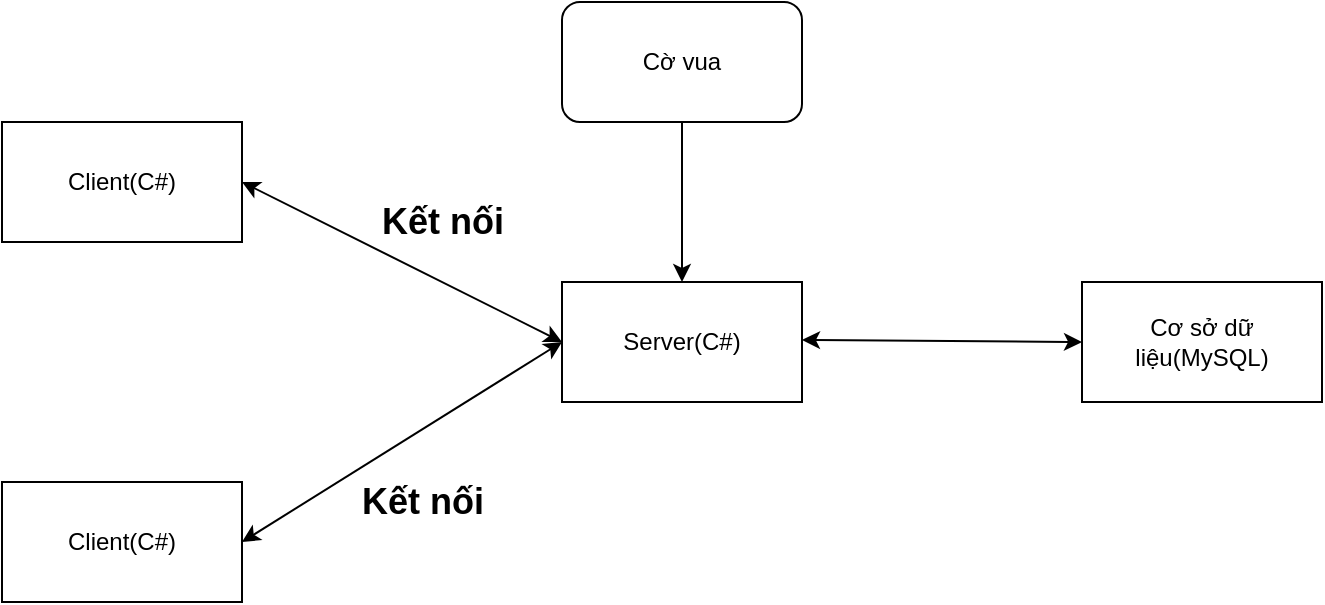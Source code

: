 <mxfile version="21.1.5" type="github" pages="4">
  <diagram name="Page-1" id="paGQzFl_TgacfaXUngNB">
    <mxGraphModel dx="1393" dy="835" grid="1" gridSize="10" guides="1" tooltips="1" connect="1" arrows="1" fold="1" page="1" pageScale="1" pageWidth="850" pageHeight="1100" math="0" shadow="0">
      <root>
        <mxCell id="0" />
        <mxCell id="1" parent="0" />
        <UserObject label="Client(C#)" link="data:page/id,paGQzFl_TgacfaXUngNB" id="jNIMLHArzXCmRMpbCymq-1">
          <mxCell style="rounded=0;whiteSpace=wrap;html=1;labelBackgroundColor=none;movable=1;resizable=1;rotatable=1;deletable=1;editable=1;locked=0;connectable=1;" parent="1" vertex="1">
            <mxGeometry x="60" y="340" width="120" height="60" as="geometry" />
          </mxCell>
        </UserObject>
        <UserObject label="Server(C#)" link="data:page/id,DWnL6w5wL1dawth7Rbg-" id="jNIMLHArzXCmRMpbCymq-2">
          <mxCell style="rounded=0;whiteSpace=wrap;html=1;movable=0;resizable=0;rotatable=0;deletable=0;editable=0;locked=1;connectable=0;" parent="1" vertex="1">
            <mxGeometry x="340" y="240" width="120" height="60" as="geometry" />
          </mxCell>
        </UserObject>
        <mxCell id="jNIMLHArzXCmRMpbCymq-7" value="" style="endArrow=classic;startArrow=classic;html=1;rounded=0;entryX=0;entryY=0.5;entryDx=0;entryDy=0;exitX=1;exitY=0.5;exitDx=0;exitDy=0;movable=0;resizable=0;rotatable=0;deletable=0;editable=0;locked=1;connectable=0;" parent="1" source="jNIMLHArzXCmRMpbCymq-1" target="jNIMLHArzXCmRMpbCymq-2" edge="1">
          <mxGeometry width="50" height="50" relative="1" as="geometry">
            <mxPoint x="230" y="300" as="sourcePoint" />
            <mxPoint x="280" y="250" as="targetPoint" />
            <Array as="points" />
          </mxGeometry>
        </mxCell>
        <mxCell id="jNIMLHArzXCmRMpbCymq-8" value="Kết nối" style="text;strokeColor=none;fillColor=none;html=1;fontSize=18;fontStyle=1;verticalAlign=middle;align=center;movable=0;resizable=0;rotatable=0;deletable=0;editable=0;locked=1;connectable=0;" parent="1" vertex="1">
          <mxGeometry x="220" y="330" width="100" height="40" as="geometry" />
        </mxCell>
        <UserObject label="Cơ sở dữ liệu(MySQL)" link="data:page/id,wb5qWrqEcB_lKVCGaq1q" id="jNIMLHArzXCmRMpbCymq-9">
          <mxCell style="rounded=0;whiteSpace=wrap;html=1;movable=0;resizable=0;rotatable=0;deletable=0;editable=0;locked=1;connectable=0;" parent="1" vertex="1">
            <mxGeometry x="600" y="240" width="120" height="60" as="geometry" />
          </mxCell>
        </UserObject>
        <mxCell id="jNIMLHArzXCmRMpbCymq-11" value="" style="endArrow=classic;startArrow=classic;html=1;rounded=0;entryX=0;entryY=0.5;entryDx=0;entryDy=0;exitX=1;exitY=0.5;exitDx=0;exitDy=0;movable=0;resizable=0;rotatable=0;deletable=0;editable=0;locked=1;connectable=0;" parent="1" target="jNIMLHArzXCmRMpbCymq-9" edge="1">
          <mxGeometry width="50" height="50" relative="1" as="geometry">
            <mxPoint x="460" y="269" as="sourcePoint" />
            <mxPoint x="640" y="269" as="targetPoint" />
            <Array as="points" />
          </mxGeometry>
        </mxCell>
        <UserObject label="Client(C#)" link="data:page/id,paGQzFl_TgacfaXUngNB" id="3XTFY3291tvihMN4Icnf-1">
          <mxCell style="rounded=0;whiteSpace=wrap;html=1;labelBackgroundColor=none;movable=1;resizable=1;rotatable=1;deletable=1;editable=1;locked=0;connectable=1;" parent="1" vertex="1">
            <mxGeometry x="60" y="160" width="120" height="60" as="geometry" />
          </mxCell>
        </UserObject>
        <mxCell id="3XTFY3291tvihMN4Icnf-5" value="" style="endArrow=classic;startArrow=classic;html=1;rounded=0;exitX=1;exitY=0.5;exitDx=0;exitDy=0;movable=0;resizable=0;rotatable=0;deletable=0;editable=0;locked=1;connectable=0;" parent="1" edge="1">
          <mxGeometry width="50" height="50" relative="1" as="geometry">
            <mxPoint x="180" y="190" as="sourcePoint" />
            <mxPoint x="340" y="270" as="targetPoint" />
            <Array as="points" />
          </mxGeometry>
        </mxCell>
        <mxCell id="3XTFY3291tvihMN4Icnf-6" value="Kết nối" style="text;strokeColor=none;fillColor=none;html=1;fontSize=18;fontStyle=1;verticalAlign=middle;align=center;movable=0;resizable=0;rotatable=0;deletable=0;editable=0;locked=1;connectable=0;" parent="1" vertex="1">
          <mxGeometry x="230" y="190" width="100" height="40" as="geometry" />
        </mxCell>
        <mxCell id="c_d7yF9qTX3Vp9UUsDTt-7" value="" style="edgeStyle=orthogonalEdgeStyle;rounded=0;orthogonalLoop=1;jettySize=auto;html=1;movable=0;resizable=0;rotatable=0;deletable=0;editable=0;locked=1;connectable=0;" parent="1" source="c_d7yF9qTX3Vp9UUsDTt-1" target="jNIMLHArzXCmRMpbCymq-2" edge="1">
          <mxGeometry relative="1" as="geometry" />
        </mxCell>
        <UserObject label="Cờ vua" link="data:page/id,D5HoMuj3uosn149JqA8Q" id="c_d7yF9qTX3Vp9UUsDTt-1">
          <mxCell style="rounded=1;whiteSpace=wrap;html=1;movable=0;resizable=0;rotatable=0;deletable=0;editable=0;locked=1;connectable=0;" parent="1" vertex="1">
            <mxGeometry x="340" y="100" width="120" height="60" as="geometry" />
          </mxCell>
        </UserObject>
      </root>
    </mxGraphModel>
  </diagram>
  <diagram id="DWnL6w5wL1dawth7Rbg-" name="Server">
    <mxGraphModel dx="1393" dy="835" grid="1" gridSize="10" guides="1" tooltips="1" connect="1" arrows="1" fold="1" page="1" pageScale="1" pageWidth="3300" pageHeight="4681" math="0" shadow="0">
      <root>
        <mxCell id="0" />
        <mxCell id="1" parent="0" />
        <mxCell id="LmWn8QrTKek6M5Rs8ROm-2" value="" style="edgeStyle=orthogonalEdgeStyle;rounded=0;orthogonalLoop=1;jettySize=auto;html=1;" parent="1" source="YhAX1nRg8OLiJ6K9KQkO-1" target="LmWn8QrTKek6M5Rs8ROm-1" edge="1">
          <mxGeometry relative="1" as="geometry" />
        </mxCell>
        <mxCell id="LmWn8QrTKek6M5Rs8ROm-6" value="" style="edgeStyle=orthogonalEdgeStyle;rounded=0;orthogonalLoop=1;jettySize=auto;html=1;" parent="1" source="YhAX1nRg8OLiJ6K9KQkO-1" target="LmWn8QrTKek6M5Rs8ROm-3" edge="1">
          <mxGeometry relative="1" as="geometry" />
        </mxCell>
        <mxCell id="BTQIR7O9Z3_4OCxKt4MY-1" style="edgeStyle=orthogonalEdgeStyle;rounded=0;orthogonalLoop=1;jettySize=auto;html=1;exitX=0.5;exitY=1;exitDx=0;exitDy=0;entryX=0.5;entryY=0;entryDx=0;entryDy=0;" parent="1" source="YhAX1nRg8OLiJ6K9KQkO-1" target="BTQIR7O9Z3_4OCxKt4MY-2" edge="1">
          <mxGeometry relative="1" as="geometry">
            <mxPoint x="500" y="320" as="targetPoint" />
          </mxGeometry>
        </mxCell>
        <mxCell id="YhAX1nRg8OLiJ6K9KQkO-1" value="&lt;font style=&quot;font-size: 20px;&quot;&gt;&lt;b&gt;Chức năng của Server&lt;br&gt;&lt;/b&gt;&lt;/font&gt;" style="rounded=0;whiteSpace=wrap;html=1;" parent="1" vertex="1">
          <mxGeometry x="400" y="40" width="200" height="60" as="geometry" />
        </mxCell>
        <mxCell id="LmWn8QrTKek6M5Rs8ROm-1" value="&lt;b&gt;Tạo kết nối TCP/IP với Client&lt;br&gt;&lt;/b&gt;" style="rounded=0;whiteSpace=wrap;html=1;" parent="1" vertex="1">
          <mxGeometry x="190" y="210" width="160" height="60" as="geometry" />
        </mxCell>
        <mxCell id="LmWn8QrTKek6M5Rs8ROm-3" value="&lt;b&gt;Kết nối với CSDL&lt;br&gt;&lt;/b&gt;" style="rounded=0;whiteSpace=wrap;html=1;" parent="1" vertex="1">
          <mxGeometry x="670" y="210" width="160" height="60" as="geometry" />
        </mxCell>
        <mxCell id="BTQIR7O9Z3_4OCxKt4MY-2" value="&lt;b&gt;Kết nối với Cờ Vua&lt;/b&gt;" style="rounded=0;whiteSpace=wrap;html=1;" parent="1" vertex="1">
          <mxGeometry x="390" y="330" width="220" height="110" as="geometry" />
        </mxCell>
      </root>
    </mxGraphModel>
  </diagram>
  <diagram id="D5HoMuj3uosn149JqA8Q" name="Cờ vua">
    <mxGraphModel dx="995" dy="596" grid="1" gridSize="10" guides="1" tooltips="1" connect="1" arrows="1" fold="1" page="1" pageScale="1" pageWidth="3300" pageHeight="4681" background="none" math="0" shadow="1">
      <root>
        <mxCell id="0" />
        <mxCell id="1" parent="0" />
        <mxCell id="n8C_h9uNXEAuygrnXdcH-1" value="&lt;span style=&quot;font-size: 16px;&quot;&gt;&lt;font style=&quot;font-size: 16px;&quot;&gt;Chess game&lt;/font&gt;&lt;/span&gt;" style="rounded=0;whiteSpace=wrap;html=1;fontSize=16;fontFamily=Times New Roman;fontStyle=1" parent="1" vertex="1">
          <mxGeometry x="1310" y="1100" width="80" height="140" as="geometry" />
        </mxCell>
        <mxCell id="YM0ZKSX0x_u6HVW8kFzE-19" value="" style="edgeStyle=orthogonalEdgeStyle;rounded=0;orthogonalLoop=1;jettySize=auto;html=1;fontSize=16;fontFamily=Times New Roman;fontStyle=1" parent="1" source="n8C_h9uNXEAuygrnXdcH-4" target="YM0ZKSX0x_u6HVW8kFzE-18" edge="1">
          <mxGeometry relative="1" as="geometry" />
        </mxCell>
        <mxCell id="_FCYl7ESxmwkOZ5TWuLh-1" style="edgeStyle=orthogonalEdgeStyle;rounded=0;orthogonalLoop=1;jettySize=auto;html=1;entryX=0.5;entryY=1;entryDx=0;entryDy=0;exitX=0;exitY=0.5;exitDx=0;exitDy=0;" edge="1" parent="1" source="n8C_h9uNXEAuygrnXdcH-4" target="L9k_0i_xRcJFpXMrRdbP-5">
          <mxGeometry relative="1" as="geometry">
            <mxPoint x="2231" y="650" as="targetPoint" />
            <mxPoint x="2220" y="450" as="sourcePoint" />
            <Array as="points">
              <mxPoint x="2115" y="640" />
            </Array>
          </mxGeometry>
        </mxCell>
        <mxCell id="_FCYl7ESxmwkOZ5TWuLh-12" style="edgeStyle=orthogonalEdgeStyle;rounded=0;orthogonalLoop=1;jettySize=auto;html=1;exitX=0;exitY=0.5;exitDx=0;exitDy=0;entryX=0.5;entryY=1;entryDx=0;entryDy=0;" edge="1" parent="1" source="n8C_h9uNXEAuygrnXdcH-4" target="_FCYl7ESxmwkOZ5TWuLh-10">
          <mxGeometry relative="1" as="geometry" />
        </mxCell>
        <mxCell id="n8C_h9uNXEAuygrnXdcH-4" value="Thông tin người chơi" style="rounded=0;whiteSpace=wrap;html=1;direction=south;fontSize=16;fontFamily=Times New Roman;fontStyle=1" parent="1" vertex="1">
          <mxGeometry x="2085" y="835" width="60" height="120" as="geometry" />
        </mxCell>
        <mxCell id="YM0ZKSX0x_u6HVW8kFzE-21" value="" style="edgeStyle=orthogonalEdgeStyle;rounded=0;orthogonalLoop=1;jettySize=auto;html=1;fontSize=16;fontFamily=Times New Roman;fontStyle=1" parent="1" source="n8C_h9uNXEAuygrnXdcH-5" target="YM0ZKSX0x_u6HVW8kFzE-20" edge="1">
          <mxGeometry relative="1" as="geometry" />
        </mxCell>
        <mxCell id="n8C_h9uNXEAuygrnXdcH-5" value="Xếp hạng" style="rounded=0;whiteSpace=wrap;html=1;direction=south;fontSize=16;fontFamily=Times New Roman;fontStyle=1" parent="1" vertex="1">
          <mxGeometry x="2085" y="1030" width="60" height="120" as="geometry" />
        </mxCell>
        <mxCell id="YM0ZKSX0x_u6HVW8kFzE-23" value="" style="edgeStyle=orthogonalEdgeStyle;rounded=0;orthogonalLoop=1;jettySize=auto;html=1;fontSize=16;fontFamily=Times New Roman;fontStyle=1" parent="1" source="n8C_h9uNXEAuygrnXdcH-6" target="YM0ZKSX0x_u6HVW8kFzE-22" edge="1">
          <mxGeometry relative="1" as="geometry" />
        </mxCell>
        <mxCell id="n8C_h9uNXEAuygrnXdcH-6" value="Chơi với Máy" style="rounded=0;whiteSpace=wrap;html=1;direction=south;fontSize=16;fontFamily=Times New Roman;fontStyle=1" parent="1" vertex="1">
          <mxGeometry x="2085" y="1210" width="60" height="120" as="geometry" />
        </mxCell>
        <mxCell id="ujrWsLj8YTmfWZrsK14y-4" style="edgeStyle=orthogonalEdgeStyle;rounded=0;orthogonalLoop=1;jettySize=auto;html=1;exitX=0.5;exitY=0;exitDx=0;exitDy=0;entryX=0;entryY=0.5;entryDx=0;entryDy=0;" parent="1" source="n8C_h9uNXEAuygrnXdcH-7" target="L9k_0i_xRcJFpXMrRdbP-2" edge="1">
          <mxGeometry relative="1" as="geometry" />
        </mxCell>
        <mxCell id="ujrWsLj8YTmfWZrsK14y-5" style="edgeStyle=orthogonalEdgeStyle;rounded=0;orthogonalLoop=1;jettySize=auto;html=1;exitX=0.5;exitY=0;exitDx=0;exitDy=0;entryX=0;entryY=0.5;entryDx=0;entryDy=0;" parent="1" source="n8C_h9uNXEAuygrnXdcH-7" target="ujrWsLj8YTmfWZrsK14y-1" edge="1">
          <mxGeometry relative="1" as="geometry" />
        </mxCell>
        <mxCell id="ujrWsLj8YTmfWZrsK14y-6" style="edgeStyle=orthogonalEdgeStyle;rounded=0;orthogonalLoop=1;jettySize=auto;html=1;exitX=0.5;exitY=0;exitDx=0;exitDy=0;entryX=0;entryY=0.5;entryDx=0;entryDy=0;" parent="1" source="n8C_h9uNXEAuygrnXdcH-7" target="UQFkvLpH3qj9v4HmwBqS-1" edge="1">
          <mxGeometry relative="1" as="geometry" />
        </mxCell>
        <mxCell id="n8C_h9uNXEAuygrnXdcH-7" value="Chơi với Người" style="rounded=0;whiteSpace=wrap;html=1;direction=south;fontSize=16;fontFamily=Times New Roman;fontStyle=1" parent="1" vertex="1">
          <mxGeometry x="2085" y="1400" width="55" height="120" as="geometry" />
        </mxCell>
        <mxCell id="n8C_h9uNXEAuygrnXdcH-16" value="" style="edgeStyle=segmentEdgeStyle;endArrow=classic;html=1;curved=0;rounded=0;endSize=8;startSize=8;entryX=0.5;entryY=1;entryDx=0;entryDy=0;fontSize=16;fontFamily=Times New Roman;fontStyle=1" parent="1" target="n8C_h9uNXEAuygrnXdcH-6" edge="1">
          <mxGeometry width="50" height="50" relative="1" as="geometry">
            <mxPoint x="2005" y="1190" as="sourcePoint" />
            <mxPoint x="2065" y="1270" as="targetPoint" />
            <Array as="points">
              <mxPoint x="2005" y="1270" />
            </Array>
          </mxGeometry>
        </mxCell>
        <mxCell id="n8C_h9uNXEAuygrnXdcH-17" value="" style="edgeStyle=segmentEdgeStyle;endArrow=classic;html=1;curved=0;rounded=0;endSize=8;startSize=8;entryX=0.5;entryY=1;entryDx=0;entryDy=0;fontSize=16;fontFamily=Times New Roman;fontStyle=1" parent="1" target="n8C_h9uNXEAuygrnXdcH-7" edge="1">
          <mxGeometry width="50" height="50" relative="1" as="geometry">
            <mxPoint x="2005" y="1270" as="sourcePoint" />
            <mxPoint x="2015" y="1460" as="targetPoint" />
            <Array as="points">
              <mxPoint x="2005" y="1340" />
              <mxPoint x="2005" y="1450" />
            </Array>
          </mxGeometry>
        </mxCell>
        <mxCell id="n8C_h9uNXEAuygrnXdcH-18" value="" style="edgeStyle=segmentEdgeStyle;endArrow=classic;html=1;curved=0;rounded=0;endSize=8;startSize=8;entryX=0.5;entryY=1;entryDx=0;entryDy=0;fontSize=16;fontFamily=Times New Roman;fontStyle=1" parent="1" target="n8C_h9uNXEAuygrnXdcH-4" edge="1">
          <mxGeometry width="50" height="50" relative="1" as="geometry">
            <mxPoint x="2005" y="1100" as="sourcePoint" />
            <mxPoint x="2070" y="800" as="targetPoint" />
            <Array as="points">
              <mxPoint x="2005" y="895" />
            </Array>
          </mxGeometry>
        </mxCell>
        <mxCell id="YM0ZKSX0x_u6HVW8kFzE-12" value="" style="edgeStyle=orthogonalEdgeStyle;rounded=0;orthogonalLoop=1;jettySize=auto;html=1;fontSize=16;fontFamily=Times New Roman;fontStyle=1" parent="1" source="YM0ZKSX0x_u6HVW8kFzE-1" target="YM0ZKSX0x_u6HVW8kFzE-11" edge="1">
          <mxGeometry relative="1" as="geometry" />
        </mxCell>
        <mxCell id="YM0ZKSX0x_u6HVW8kFzE-1" value="Đăng nhập" style="rounded=0;whiteSpace=wrap;html=1;direction=south;fontSize=16;fontFamily=Times New Roman;fontStyle=1" parent="1" vertex="1">
          <mxGeometry x="1500" y="1210" width="60" height="120" as="geometry" />
        </mxCell>
        <mxCell id="L9k_0i_xRcJFpXMrRdbP-10" style="edgeStyle=orthogonalEdgeStyle;rounded=0;orthogonalLoop=1;jettySize=auto;html=1;exitX=0.5;exitY=0;exitDx=0;exitDy=0;entryX=0.5;entryY=1;entryDx=0;entryDy=0;fontSize=16;fontFamily=Times New Roman;fontStyle=1" parent="1" source="YM0ZKSX0x_u6HVW8kFzE-2" target="YM0ZKSX0x_u6HVW8kFzE-5" edge="1">
          <mxGeometry relative="1" as="geometry" />
        </mxCell>
        <mxCell id="YM0ZKSX0x_u6HVW8kFzE-2" value="Đăng ký" style="rounded=0;whiteSpace=wrap;html=1;direction=south;fontSize=16;fontFamily=Times New Roman;fontStyle=1" parent="1" vertex="1">
          <mxGeometry x="1500" y="980" width="60" height="120" as="geometry" />
        </mxCell>
        <mxCell id="YM0ZKSX0x_u6HVW8kFzE-3" value="" style="endArrow=classic;html=1;rounded=0;exitX=1;exitY=0.5;exitDx=0;exitDy=0;entryX=0.5;entryY=1;entryDx=0;entryDy=0;fontSize=16;fontFamily=Times New Roman;fontStyle=1" parent="1" source="n8C_h9uNXEAuygrnXdcH-1" target="YM0ZKSX0x_u6HVW8kFzE-2" edge="1">
          <mxGeometry width="50" height="50" relative="1" as="geometry">
            <mxPoint x="1430" y="1170" as="sourcePoint" />
            <mxPoint x="1480" y="1120" as="targetPoint" />
          </mxGeometry>
        </mxCell>
        <mxCell id="YM0ZKSX0x_u6HVW8kFzE-4" value="" style="endArrow=classic;html=1;rounded=0;entryX=0.5;entryY=1;entryDx=0;entryDy=0;exitX=1;exitY=0.5;exitDx=0;exitDy=0;fontSize=16;fontFamily=Times New Roman;fontStyle=1" parent="1" source="n8C_h9uNXEAuygrnXdcH-1" target="YM0ZKSX0x_u6HVW8kFzE-1" edge="1">
          <mxGeometry width="50" height="50" relative="1" as="geometry">
            <mxPoint x="1430" y="1180" as="sourcePoint" />
            <mxPoint x="1480" y="1130" as="targetPoint" />
          </mxGeometry>
        </mxCell>
        <mxCell id="YM0ZKSX0x_u6HVW8kFzE-5" value="Tạo và lưu thông tin người chơi vào cơ sở dữ liệu" style="rounded=0;whiteSpace=wrap;html=1;direction=south;fontSize=16;fontFamily=Times New Roman;fontStyle=1" parent="1" vertex="1">
          <mxGeometry x="1630" y="950" width="60" height="180" as="geometry" />
        </mxCell>
        <mxCell id="YM0ZKSX0x_u6HVW8kFzE-14" value="" style="edgeStyle=orthogonalEdgeStyle;rounded=0;orthogonalLoop=1;jettySize=auto;html=1;fontSize=16;fontFamily=Times New Roman;fontStyle=1" parent="1" source="YM0ZKSX0x_u6HVW8kFzE-11" target="n8C_h9uNXEAuygrnXdcH-6" edge="1">
          <mxGeometry relative="1" as="geometry" />
        </mxCell>
        <mxCell id="YM0ZKSX0x_u6HVW8kFzE-11" value="&lt;font style=&quot;font-size: 16px;&quot;&gt;Main Menu&lt;/font&gt;" style="whiteSpace=wrap;html=1;rounded=0;fontSize=16;fontFamily=Times New Roman;fontStyle=1" parent="1" vertex="1">
          <mxGeometry x="1860" y="1240" width="120" height="60" as="geometry" />
        </mxCell>
        <mxCell id="YM0ZKSX0x_u6HVW8kFzE-13" value="Đăng xuất" style="rounded=0;whiteSpace=wrap;html=1;direction=south;fontSize=16;fontFamily=Times New Roman;fontStyle=1" parent="1" vertex="1">
          <mxGeometry x="2080" y="1569.17" width="60" height="120" as="geometry" />
        </mxCell>
        <mxCell id="YM0ZKSX0x_u6HVW8kFzE-16" value="" style="edgeStyle=segmentEdgeStyle;endArrow=classic;html=1;curved=0;rounded=0;endSize=8;startSize=8;entryX=0.5;entryY=1;entryDx=0;entryDy=0;fontSize=16;fontFamily=Times New Roman;fontStyle=1" parent="1" target="n8C_h9uNXEAuygrnXdcH-5" edge="1">
          <mxGeometry width="50" height="50" relative="1" as="geometry">
            <mxPoint x="2005" y="1190" as="sourcePoint" />
            <mxPoint x="2075" y="1110" as="targetPoint" />
            <Array as="points">
              <mxPoint x="2005" y="1090" />
            </Array>
          </mxGeometry>
        </mxCell>
        <mxCell id="YM0ZKSX0x_u6HVW8kFzE-17" value="" style="edgeStyle=segmentEdgeStyle;endArrow=classic;html=1;curved=0;rounded=0;endSize=8;startSize=8;entryX=0.5;entryY=1;entryDx=0;entryDy=0;fontSize=16;fontFamily=Times New Roman;fontStyle=1" parent="1" target="YM0ZKSX0x_u6HVW8kFzE-13" edge="1">
          <mxGeometry width="50" height="50" relative="1" as="geometry">
            <mxPoint x="2005" y="1450" as="sourcePoint" />
            <mxPoint x="2055" y="1540" as="targetPoint" />
            <Array as="points">
              <mxPoint x="2005" y="1629" />
            </Array>
          </mxGeometry>
        </mxCell>
        <mxCell id="YM0ZKSX0x_u6HVW8kFzE-50" style="edgeStyle=orthogonalEdgeStyle;rounded=0;orthogonalLoop=1;jettySize=auto;html=1;exitX=0.5;exitY=0;exitDx=0;exitDy=0;entryX=0;entryY=0.75;entryDx=0;entryDy=0;fontSize=16;fontFamily=Times New Roman;fontStyle=1" parent="1" source="YM0ZKSX0x_u6HVW8kFzE-18" target="YM0ZKSX0x_u6HVW8kFzE-47" edge="1">
          <mxGeometry relative="1" as="geometry" />
        </mxCell>
        <mxCell id="YM0ZKSX0x_u6HVW8kFzE-51" style="edgeStyle=orthogonalEdgeStyle;rounded=0;orthogonalLoop=1;jettySize=auto;html=1;exitX=0.5;exitY=0;exitDx=0;exitDy=0;entryX=0;entryY=0.5;entryDx=0;entryDy=0;fontSize=16;fontFamily=Times New Roman;fontStyle=1" parent="1" source="YM0ZKSX0x_u6HVW8kFzE-18" target="YM0ZKSX0x_u6HVW8kFzE-44" edge="1">
          <mxGeometry relative="1" as="geometry" />
        </mxCell>
        <mxCell id="YM0ZKSX0x_u6HVW8kFzE-52" style="edgeStyle=orthogonalEdgeStyle;rounded=0;orthogonalLoop=1;jettySize=auto;html=1;exitX=0.5;exitY=0;exitDx=0;exitDy=0;entryX=0;entryY=0.5;entryDx=0;entryDy=0;fontSize=16;fontFamily=Times New Roman;fontStyle=1" parent="1" source="YM0ZKSX0x_u6HVW8kFzE-18" target="YM0ZKSX0x_u6HVW8kFzE-45" edge="1">
          <mxGeometry relative="1" as="geometry" />
        </mxCell>
        <mxCell id="YM0ZKSX0x_u6HVW8kFzE-53" style="edgeStyle=orthogonalEdgeStyle;rounded=0;orthogonalLoop=1;jettySize=auto;html=1;exitX=0.5;exitY=0;exitDx=0;exitDy=0;entryX=0;entryY=0.5;entryDx=0;entryDy=0;fontSize=16;fontFamily=Times New Roman;fontStyle=1" parent="1" source="YM0ZKSX0x_u6HVW8kFzE-18" target="YM0ZKSX0x_u6HVW8kFzE-48" edge="1">
          <mxGeometry relative="1" as="geometry" />
        </mxCell>
        <mxCell id="YM0ZKSX0x_u6HVW8kFzE-18" value="Truy vấn các thông số của người chơi và hiển thị" style="rounded=0;whiteSpace=wrap;html=1;direction=south;fontSize=16;fontFamily=Times New Roman;fontStyle=1" parent="1" vertex="1">
          <mxGeometry x="2225" y="825" width="60" height="140" as="geometry" />
        </mxCell>
        <mxCell id="YM0ZKSX0x_u6HVW8kFzE-20" value="Xem bảng xếp hạng của các Player trong Server" style="rounded=0;whiteSpace=wrap;html=1;direction=south;fontSize=16;fontFamily=Times New Roman;fontStyle=1" parent="1" vertex="1">
          <mxGeometry x="2225" y="1015" width="55" height="150" as="geometry" />
        </mxCell>
        <mxCell id="YM0ZKSX0x_u6HVW8kFzE-34" value="" style="edgeStyle=orthogonalEdgeStyle;rounded=0;orthogonalLoop=1;jettySize=auto;html=1;fontSize=16;fontFamily=Times New Roman;fontStyle=1" parent="1" source="YM0ZKSX0x_u6HVW8kFzE-22" target="YM0ZKSX0x_u6HVW8kFzE-29" edge="1">
          <mxGeometry relative="1" as="geometry" />
        </mxCell>
        <mxCell id="YM0ZKSX0x_u6HVW8kFzE-22" value="Lựa chọn độ khó của Máy" style="rounded=0;whiteSpace=wrap;html=1;direction=south;fontSize=16;fontFamily=Times New Roman;fontStyle=1" parent="1" vertex="1">
          <mxGeometry x="2225" y="1210" width="60" height="120" as="geometry" />
        </mxCell>
        <mxCell id="YM0ZKSX0x_u6HVW8kFzE-38" value="" style="edgeStyle=orthogonalEdgeStyle;rounded=0;orthogonalLoop=1;jettySize=auto;html=1;fontSize=16;fontFamily=Times New Roman;fontStyle=1" parent="1" source="YM0ZKSX0x_u6HVW8kFzE-26" target="YM0ZKSX0x_u6HVW8kFzE-37" edge="1">
          <mxGeometry relative="1" as="geometry" />
        </mxCell>
        <mxCell id="YM0ZKSX0x_u6HVW8kFzE-26" value="Dễ" style="rounded=0;whiteSpace=wrap;html=1;direction=south;fontSize=16;fontFamily=Times New Roman;fontStyle=1" parent="1" vertex="1">
          <mxGeometry x="2455" y="1170" width="60" height="50" as="geometry" />
        </mxCell>
        <mxCell id="YM0ZKSX0x_u6HVW8kFzE-41" value="" style="edgeStyle=orthogonalEdgeStyle;rounded=0;orthogonalLoop=1;jettySize=auto;html=1;fontSize=16;fontFamily=Times New Roman;fontStyle=1" parent="1" source="YM0ZKSX0x_u6HVW8kFzE-29" target="YM0ZKSX0x_u6HVW8kFzE-40" edge="1">
          <mxGeometry relative="1" as="geometry" />
        </mxCell>
        <mxCell id="YM0ZKSX0x_u6HVW8kFzE-29" value="Trung bình" style="rounded=0;whiteSpace=wrap;html=1;direction=south;fontSize=16;fontFamily=Times New Roman;fontStyle=1" parent="1" vertex="1">
          <mxGeometry x="2455" y="1245" width="60" height="50" as="geometry" />
        </mxCell>
        <mxCell id="YM0ZKSX0x_u6HVW8kFzE-43" value="" style="edgeStyle=orthogonalEdgeStyle;rounded=0;orthogonalLoop=1;jettySize=auto;html=1;fontSize=16;fontFamily=Times New Roman;fontStyle=1" parent="1" source="YM0ZKSX0x_u6HVW8kFzE-30" target="YM0ZKSX0x_u6HVW8kFzE-42" edge="1">
          <mxGeometry relative="1" as="geometry" />
        </mxCell>
        <mxCell id="YM0ZKSX0x_u6HVW8kFzE-30" value="&lt;font style=&quot;font-size: 16px;&quot;&gt;Khó&lt;/font&gt;" style="rounded=0;whiteSpace=wrap;html=1;direction=south;fontSize=16;fontFamily=Times New Roman;fontStyle=1" parent="1" vertex="1">
          <mxGeometry x="2455" y="1320" width="60" height="50" as="geometry" />
        </mxCell>
        <mxCell id="YM0ZKSX0x_u6HVW8kFzE-35" value="" style="edgeStyle=segmentEdgeStyle;endArrow=classic;html=1;curved=0;rounded=0;endSize=8;startSize=8;entryX=0.5;entryY=1;entryDx=0;entryDy=0;fontSize=16;fontFamily=Times New Roman;fontStyle=1" parent="1" target="YM0ZKSX0x_u6HVW8kFzE-26" edge="1">
          <mxGeometry width="50" height="50" relative="1" as="geometry">
            <mxPoint x="2405" y="1270" as="sourcePoint" />
            <mxPoint x="2425" y="1170" as="targetPoint" />
            <Array as="points">
              <mxPoint x="2405" y="1220" />
              <mxPoint x="2405" y="1195" />
            </Array>
          </mxGeometry>
        </mxCell>
        <mxCell id="YM0ZKSX0x_u6HVW8kFzE-36" value="" style="edgeStyle=segmentEdgeStyle;endArrow=classic;html=1;curved=0;rounded=0;endSize=8;startSize=8;fontSize=16;fontFamily=Times New Roman;fontStyle=1" parent="1" edge="1">
          <mxGeometry width="50" height="50" relative="1" as="geometry">
            <mxPoint x="2405" y="1270" as="sourcePoint" />
            <mxPoint x="2455" y="1350" as="targetPoint" />
            <Array as="points">
              <mxPoint x="2405" y="1350" />
            </Array>
          </mxGeometry>
        </mxCell>
        <mxCell id="YM0ZKSX0x_u6HVW8kFzE-37" value="Easy AI(Di chuyển ngẫu nhiên)" style="whiteSpace=wrap;html=1;rounded=0;fontSize=16;fontFamily=Times New Roman;fontStyle=1" parent="1" vertex="1">
          <mxGeometry x="2565" y="1165" width="120" height="60" as="geometry" />
        </mxCell>
        <mxCell id="YM0ZKSX0x_u6HVW8kFzE-40" value="Medium AI(Ít ngẫu nhiên và có tính toán)" style="whiteSpace=wrap;html=1;rounded=0;fontSize=16;fontFamily=Times New Roman;fontStyle=1" parent="1" vertex="1">
          <mxGeometry x="2565" y="1240" width="120" height="60" as="geometry" />
        </mxCell>
        <mxCell id="YM0ZKSX0x_u6HVW8kFzE-42" value="&lt;font style=&quot;font-size: 16px;&quot;&gt;Dificult AI(Di chuyển có tính toán hoàn toàn)&lt;br&gt;&lt;/font&gt;" style="whiteSpace=wrap;html=1;rounded=0;fontSize=16;fontFamily=Times New Roman;fontStyle=1" parent="1" vertex="1">
          <mxGeometry x="2565" y="1315" width="120" height="60" as="geometry" />
        </mxCell>
        <mxCell id="YM0ZKSX0x_u6HVW8kFzE-44" value="Hạng cao nhất" style="shape=ext;double=1;rounded=1;whiteSpace=wrap;html=1;fontSize=16;fontFamily=Times New Roman;fontStyle=1" parent="1" vertex="1">
          <mxGeometry x="2405" y="835" width="90" height="40" as="geometry" />
        </mxCell>
        <mxCell id="YM0ZKSX0x_u6HVW8kFzE-45" value="Hạng hiện tại" style="shape=ext;double=1;rounded=1;whiteSpace=wrap;html=1;fontSize=16;fontFamily=Times New Roman;fontStyle=1" parent="1" vertex="1">
          <mxGeometry x="2405" y="905" width="90" height="40" as="geometry" />
        </mxCell>
        <mxCell id="YM0ZKSX0x_u6HVW8kFzE-47" value="Tỉ lê thắng" style="shape=ext;double=1;rounded=1;whiteSpace=wrap;html=1;fontSize=16;fontFamily=Times New Roman;fontStyle=1" parent="1" vertex="1">
          <mxGeometry x="2405" y="765" width="90" height="40" as="geometry" />
        </mxCell>
        <mxCell id="YM0ZKSX0x_u6HVW8kFzE-48" value="Số trận" style="shape=ext;double=1;rounded=1;whiteSpace=wrap;html=1;fontSize=16;fontFamily=Times New Roman;fontStyle=1" parent="1" vertex="1">
          <mxGeometry x="2405" y="975" width="90" height="40" as="geometry" />
        </mxCell>
        <mxCell id="UQFkvLpH3qj9v4HmwBqS-1" value="&lt;font style=&quot;font-size: 16px;&quot;&gt;Tương tác emoji&amp;nbsp;&lt;/font&gt;" style="shape=ext;double=1;rounded=1;whiteSpace=wrap;html=1;fontSize=16;fontFamily=Times New Roman;fontStyle=1" parent="1" vertex="1">
          <mxGeometry x="2225" y="1349.17" width="120" height="60" as="geometry" />
        </mxCell>
        <mxCell id="L9k_0i_xRcJFpXMrRdbP-2" value="&lt;font style=&quot;font-size: 16px;&quot;&gt;Tính điểm với mỗi trận thắng&lt;/font&gt;" style="shape=ext;double=1;rounded=1;whiteSpace=wrap;html=1;fontSize=16;fontFamily=Times New Roman;fontStyle=1" parent="1" vertex="1">
          <mxGeometry x="2225" y="1429.17" width="120" height="60" as="geometry" />
        </mxCell>
        <mxCell id="xx2wQ-4Avnp1IwOfuBBj-5" value="" style="edgeStyle=orthogonalEdgeStyle;rounded=0;orthogonalLoop=1;jettySize=auto;html=1;fontSize=16;fontFamily=Times New Roman;fontStyle=1" parent="1" source="L9k_0i_xRcJFpXMrRdbP-4" target="xx2wQ-4Avnp1IwOfuBBj-4" edge="1">
          <mxGeometry relative="1" as="geometry" />
        </mxCell>
        <mxCell id="L9k_0i_xRcJFpXMrRdbP-4" value="Quên mật khẩu" style="rounded=0;whiteSpace=wrap;html=1;direction=south;fontSize=16;fontFamily=Times New Roman;fontStyle=1" parent="1" vertex="1">
          <mxGeometry x="1500" y="750" width="60" height="120" as="geometry" />
        </mxCell>
        <mxCell id="_FCYl7ESxmwkOZ5TWuLh-4" style="edgeStyle=orthogonalEdgeStyle;rounded=0;orthogonalLoop=1;jettySize=auto;html=1;exitX=0.5;exitY=0;exitDx=0;exitDy=0;entryX=0.5;entryY=1;entryDx=0;entryDy=0;" edge="1" parent="1" source="L9k_0i_xRcJFpXMrRdbP-5" target="xx2wQ-4Avnp1IwOfuBBj-2">
          <mxGeometry relative="1" as="geometry" />
        </mxCell>
        <mxCell id="L9k_0i_xRcJFpXMrRdbP-5" value="Đổi mật khẩu" style="rounded=0;whiteSpace=wrap;html=1;direction=south;fontSize=16;fontFamily=Times New Roman;fontStyle=1" parent="1" vertex="1">
          <mxGeometry x="2230" y="580" width="60" height="120" as="geometry" />
        </mxCell>
        <mxCell id="L9k_0i_xRcJFpXMrRdbP-7" value="" style="endArrow=classic;html=1;rounded=0;entryX=0.5;entryY=1;entryDx=0;entryDy=0;exitX=1;exitY=0.5;exitDx=0;exitDy=0;fontSize=16;fontFamily=Times New Roman;fontStyle=1" parent="1" source="n8C_h9uNXEAuygrnXdcH-1" target="L9k_0i_xRcJFpXMrRdbP-4" edge="1">
          <mxGeometry width="50" height="50" relative="1" as="geometry">
            <mxPoint x="1420" y="900" as="sourcePoint" />
            <mxPoint x="1470" y="850" as="targetPoint" />
          </mxGeometry>
        </mxCell>
        <mxCell id="xx2wQ-4Avnp1IwOfuBBj-2" value="Update mật khẩu trong SQL" style="rounded=0;whiteSpace=wrap;html=1;direction=south;fontSize=16;fontFamily=Times New Roman;fontStyle=1" parent="1" vertex="1">
          <mxGeometry x="2420" y="580" width="60" height="120" as="geometry" />
        </mxCell>
        <mxCell id="_FCYl7ESxmwkOZ5TWuLh-8" style="edgeStyle=orthogonalEdgeStyle;rounded=0;orthogonalLoop=1;jettySize=auto;html=1;exitX=0.5;exitY=0;exitDx=0;exitDy=0;entryX=0.5;entryY=1;entryDx=0;entryDy=0;" edge="1" parent="1" source="xx2wQ-4Avnp1IwOfuBBj-4" target="_FCYl7ESxmwkOZ5TWuLh-6">
          <mxGeometry relative="1" as="geometry" />
        </mxCell>
        <mxCell id="xx2wQ-4Avnp1IwOfuBBj-4" value="Delete mật khẩu trong SQL" style="rounded=0;whiteSpace=wrap;html=1;direction=south;fontSize=16;fontFamily=Times New Roman;fontStyle=1" parent="1" vertex="1">
          <mxGeometry x="1640" y="750" width="60" height="120" as="geometry" />
        </mxCell>
        <mxCell id="ujrWsLj8YTmfWZrsK14y-1" value="Đầu hàng" style="shape=ext;double=1;rounded=1;whiteSpace=wrap;html=1;fontSize=16;fontFamily=Times New Roman;fontStyle=1" parent="1" vertex="1">
          <mxGeometry x="2225" y="1509.17" width="120" height="60" as="geometry" />
        </mxCell>
        <mxCell id="ujrWsLj8YTmfWZrsK14y-3" style="edgeStyle=orthogonalEdgeStyle;rounded=0;orthogonalLoop=1;jettySize=auto;html=1;exitX=0.5;exitY=1;exitDx=0;exitDy=0;" parent="1" source="ujrWsLj8YTmfWZrsK14y-1" target="ujrWsLj8YTmfWZrsK14y-1" edge="1">
          <mxGeometry relative="1" as="geometry" />
        </mxCell>
        <mxCell id="_FCYl7ESxmwkOZ5TWuLh-5" style="edgeStyle=orthogonalEdgeStyle;rounded=0;orthogonalLoop=1;jettySize=auto;html=1;exitX=0.5;exitY=0;exitDx=0;exitDy=0;entryX=0.5;entryY=1;entryDx=0;entryDy=0;" edge="1" parent="1" source="_FCYl7ESxmwkOZ5TWuLh-6" target="_FCYl7ESxmwkOZ5TWuLh-7">
          <mxGeometry relative="1" as="geometry" />
        </mxCell>
        <mxCell id="_FCYl7ESxmwkOZ5TWuLh-6" value="Đổi mật khẩu" style="rounded=0;whiteSpace=wrap;html=1;direction=south;fontSize=16;fontFamily=Times New Roman;fontStyle=1" vertex="1" parent="1">
          <mxGeometry x="1780" y="750" width="60" height="120" as="geometry" />
        </mxCell>
        <mxCell id="_FCYl7ESxmwkOZ5TWuLh-7" value="Update thông tin trong SQL" style="rounded=0;whiteSpace=wrap;html=1;direction=south;fontSize=16;fontFamily=Times New Roman;fontStyle=1" vertex="1" parent="1">
          <mxGeometry x="1920" y="750" width="60" height="120" as="geometry" />
        </mxCell>
        <mxCell id="_FCYl7ESxmwkOZ5TWuLh-9" style="edgeStyle=orthogonalEdgeStyle;rounded=0;orthogonalLoop=1;jettySize=auto;html=1;exitX=0.5;exitY=0;exitDx=0;exitDy=0;entryX=0.5;entryY=1;entryDx=0;entryDy=0;" edge="1" parent="1" source="_FCYl7ESxmwkOZ5TWuLh-10" target="_FCYl7ESxmwkOZ5TWuLh-11">
          <mxGeometry relative="1" as="geometry" />
        </mxCell>
        <mxCell id="_FCYl7ESxmwkOZ5TWuLh-10" value="Đổi tên tài khoản" style="rounded=0;whiteSpace=wrap;html=1;direction=south;fontSize=16;fontFamily=Times New Roman;fontStyle=1" vertex="1" parent="1">
          <mxGeometry x="2225" y="390" width="60" height="120" as="geometry" />
        </mxCell>
        <mxCell id="_FCYl7ESxmwkOZ5TWuLh-11" value="Update tên trong SQL" style="rounded=0;whiteSpace=wrap;html=1;direction=south;fontSize=16;fontFamily=Times New Roman;fontStyle=1" vertex="1" parent="1">
          <mxGeometry x="2415" y="390" width="60" height="120" as="geometry" />
        </mxCell>
      </root>
    </mxGraphModel>
  </diagram>
  <diagram id="wb5qWrqEcB_lKVCGaq1q" name="SQL">
    <mxGraphModel dx="1393" dy="835" grid="1" gridSize="10" guides="1" tooltips="1" connect="1" arrows="1" fold="1" page="1" pageScale="1" pageWidth="3300" pageHeight="4681" math="0" shadow="0">
      <root>
        <mxCell id="0" />
        <mxCell id="1" parent="0" />
        <mxCell id="gYPvQo3EYCxRFTvaaQbw-11" style="edgeStyle=orthogonalEdgeStyle;rounded=0;orthogonalLoop=1;jettySize=auto;html=1;exitX=0.5;exitY=1;exitDx=0;exitDy=0;" parent="1" source="VayMajsh7xLs3XTXoHy7-1" target="gYPvQo3EYCxRFTvaaQbw-2" edge="1">
          <mxGeometry relative="1" as="geometry" />
        </mxCell>
        <mxCell id="VayMajsh7xLs3XTXoHy7-1" value="&lt;font style=&quot;font-size: 16px;&quot;&gt;&lt;b style=&quot;font-size: 16px;&quot;&gt;Chức năng của CSDL&lt;br style=&quot;font-size: 16px;&quot;&gt;&lt;/b&gt;&lt;/font&gt;" style="rounded=0;whiteSpace=wrap;html=1;fontSize=16;" parent="1" vertex="1">
          <mxGeometry x="1660" y="70" width="200" height="60" as="geometry" />
        </mxCell>
        <mxCell id="gYPvQo3EYCxRFTvaaQbw-1" value="&lt;font style=&quot;font-size: 16px;&quot;&gt;Cập nhật&lt;/font&gt;" style="rounded=1;whiteSpace=wrap;html=1;fontSize=16;fontStyle=1" parent="1" vertex="1">
          <mxGeometry x="1330" y="250" width="120" height="60" as="geometry" />
        </mxCell>
        <mxCell id="gYPvQo3EYCxRFTvaaQbw-15" style="edgeStyle=orthogonalEdgeStyle;rounded=0;orthogonalLoop=1;jettySize=auto;html=1;exitX=0.5;exitY=1;exitDx=0;exitDy=0;" parent="1" source="gYPvQo3EYCxRFTvaaQbw-2" edge="1">
          <mxGeometry relative="1" as="geometry">
            <mxPoint x="1760.105" y="450" as="targetPoint" />
          </mxGeometry>
        </mxCell>
        <mxCell id="gYPvQo3EYCxRFTvaaQbw-2" value="&lt;font style=&quot;font-size: 16px;&quot;&gt;Thêm&lt;/font&gt;" style="rounded=1;whiteSpace=wrap;html=1;fontStyle=1;fontSize=16;" parent="1" vertex="1">
          <mxGeometry x="1700" y="250" width="120" height="60" as="geometry" />
        </mxCell>
        <mxCell id="gYPvQo3EYCxRFTvaaQbw-3" value="&lt;font style=&quot;font-size: 16px;&quot;&gt;Xóa&lt;/font&gt;" style="rounded=1;whiteSpace=wrap;html=1;fontStyle=1;fontSize=16;" parent="1" vertex="1">
          <mxGeometry x="2070" y="250" width="120" height="60" as="geometry" />
        </mxCell>
        <mxCell id="gYPvQo3EYCxRFTvaaQbw-6" value="" style="swimlane;startSize=0;" parent="1" vertex="1">
          <mxGeometry x="980" y="450" width="1570" height="120" as="geometry">
            <mxRectangle x="465" y="900" width="50" height="40" as="alternateBounds" />
          </mxGeometry>
        </mxCell>
        <mxCell id="VayMajsh7xLs3XTXoHy7-2" value="Tên người chơi" style="rounded=0;whiteSpace=wrap;html=1;fontStyle=1;fontSize=16;" parent="gYPvQo3EYCxRFTvaaQbw-6" vertex="1">
          <mxGeometry x="50" y="30" width="120" height="60" as="geometry" />
        </mxCell>
        <mxCell id="VayMajsh7xLs3XTXoHy7-3" value="Mật khẩu" style="rounded=0;whiteSpace=wrap;html=1;labelBackgroundColor=default;fontSize=16;fontStyle=1" parent="gYPvQo3EYCxRFTvaaQbw-6" vertex="1">
          <mxGeometry x="250" y="30" width="120" height="60" as="geometry" />
        </mxCell>
        <mxCell id="VayMajsh7xLs3XTXoHy7-4" value="Địa chỉ Email" style="rounded=0;whiteSpace=wrap;html=1;labelBackgroundColor=default;fontSize=16;fontStyle=1" parent="gYPvQo3EYCxRFTvaaQbw-6" vertex="1">
          <mxGeometry x="440" y="30" width="120" height="60" as="geometry" />
        </mxCell>
        <mxCell id="VayMajsh7xLs3XTXoHy7-5" value="Điểm" style="rounded=0;whiteSpace=wrap;html=1;labelBackgroundColor=default;fontSize=16;fontStyle=1" parent="gYPvQo3EYCxRFTvaaQbw-6" vertex="1">
          <mxGeometry x="630" y="30" width="120" height="60" as="geometry" />
        </mxCell>
        <mxCell id="VayMajsh7xLs3XTXoHy7-6" value="Hạng cao nhất" style="rounded=0;whiteSpace=wrap;html=1;labelBackgroundColor=default;fontSize=16;fontStyle=1" parent="gYPvQo3EYCxRFTvaaQbw-6" vertex="1">
          <mxGeometry x="820" y="30" width="120" height="60" as="geometry" />
        </mxCell>
        <mxCell id="VayMajsh7xLs3XTXoHy7-7" value="Hạng hiện tại" style="rounded=0;whiteSpace=wrap;html=1;labelBackgroundColor=default;fontStyle=1;fontSize=16;" parent="gYPvQo3EYCxRFTvaaQbw-6" vertex="1">
          <mxGeometry x="1010" y="30" width="120" height="60" as="geometry" />
        </mxCell>
        <mxCell id="VayMajsh7xLs3XTXoHy7-8" value="Tỉ lệ thắng" style="rounded=0;whiteSpace=wrap;html=1;labelBackgroundColor=default;fontSize=16;fontStyle=1" parent="gYPvQo3EYCxRFTvaaQbw-6" vertex="1">
          <mxGeometry x="1200" y="30" width="120" height="60" as="geometry" />
        </mxCell>
        <mxCell id="gzxOVB7srEKGdKZmNlvf-1" value="Số trận" style="rounded=0;whiteSpace=wrap;html=1;labelBackgroundColor=default;fontSize=16;fontStyle=1" parent="gYPvQo3EYCxRFTvaaQbw-6" vertex="1">
          <mxGeometry x="1390" y="30" width="120" height="60" as="geometry" />
        </mxCell>
        <mxCell id="gYPvQo3EYCxRFTvaaQbw-10" value="" style="endArrow=classic;html=1;rounded=0;entryX=0.5;entryY=0;entryDx=0;entryDy=0;" parent="1" target="gYPvQo3EYCxRFTvaaQbw-1" edge="1">
          <mxGeometry width="50" height="50" relative="1" as="geometry">
            <mxPoint x="1760" y="130" as="sourcePoint" />
            <mxPoint x="1560" y="130" as="targetPoint" />
          </mxGeometry>
        </mxCell>
        <mxCell id="gYPvQo3EYCxRFTvaaQbw-13" value="" style="endArrow=classic;html=1;rounded=0;entryX=0.5;entryY=0;entryDx=0;entryDy=0;exitX=0.5;exitY=1;exitDx=0;exitDy=0;" parent="1" source="VayMajsh7xLs3XTXoHy7-1" target="gYPvQo3EYCxRFTvaaQbw-3" edge="1">
          <mxGeometry width="50" height="50" relative="1" as="geometry">
            <mxPoint x="2040" y="150" as="sourcePoint" />
            <mxPoint x="2090" y="100" as="targetPoint" />
          </mxGeometry>
        </mxCell>
        <mxCell id="gYPvQo3EYCxRFTvaaQbw-14" value="" style="endArrow=classic;html=1;rounded=0;entryX=0.5;entryY=0;entryDx=0;entryDy=0;exitX=0.5;exitY=1;exitDx=0;exitDy=0;" parent="1" source="gYPvQo3EYCxRFTvaaQbw-1" target="gYPvQo3EYCxRFTvaaQbw-6" edge="1">
          <mxGeometry width="50" height="50" relative="1" as="geometry">
            <mxPoint x="1490" y="350" as="sourcePoint" />
            <mxPoint x="1540" y="300" as="targetPoint" />
          </mxGeometry>
        </mxCell>
        <mxCell id="gYPvQo3EYCxRFTvaaQbw-16" value="" style="endArrow=classic;html=1;rounded=0;exitX=0.5;exitY=1;exitDx=0;exitDy=0;" parent="1" source="gYPvQo3EYCxRFTvaaQbw-3" edge="1">
          <mxGeometry width="50" height="50" relative="1" as="geometry">
            <mxPoint x="1970" y="360" as="sourcePoint" />
            <mxPoint x="1760" y="450" as="targetPoint" />
          </mxGeometry>
        </mxCell>
      </root>
    </mxGraphModel>
  </diagram>
</mxfile>
